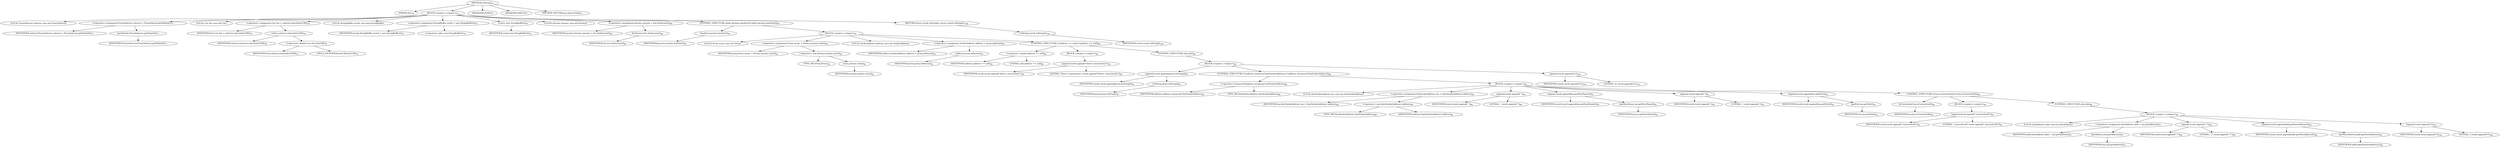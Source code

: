 digraph "toString" {  
"74" [label = <(METHOD,toString)<SUB>76</SUB>> ]
"75" [label = <(PARAM,this)<SUB>76</SUB>> ]
"76" [label = <(BLOCK,&lt;empty&gt;,&lt;empty&gt;)<SUB>76</SUB>> ]
"77" [label = <(LOCAL,ProxySelector selector: java.net.ProxySelector)> ]
"78" [label = <(&lt;operator&gt;.assignment,ProxySelector selector = ProxySelector.getDefault())<SUB>77</SUB>> ]
"79" [label = <(IDENTIFIER,selector,ProxySelector selector = ProxySelector.getDefault())<SUB>77</SUB>> ]
"80" [label = <(getDefault,ProxySelector.getDefault())<SUB>77</SUB>> ]
"81" [label = <(IDENTIFIER,ProxySelector,ProxySelector.getDefault())<SUB>77</SUB>> ]
"82" [label = <(LOCAL,List list: java.util.List)> ]
"83" [label = <(&lt;operator&gt;.assignment,List list = selector.select(destURI))<SUB>78</SUB>> ]
"84" [label = <(IDENTIFIER,list,List list = selector.select(destURI))<SUB>78</SUB>> ]
"85" [label = <(select,selector.select(destURI))<SUB>78</SUB>> ]
"86" [label = <(IDENTIFIER,selector,selector.select(destURI))<SUB>78</SUB>> ]
"87" [label = <(&lt;operator&gt;.fieldAccess,this.destURI)<SUB>78</SUB>> ]
"88" [label = <(IDENTIFIER,this,selector.select(destURI))<SUB>78</SUB>> ]
"89" [label = <(FIELD_IDENTIFIER,destURI,destURI)<SUB>78</SUB>> ]
"9" [label = <(LOCAL,StringBuffer result: java.lang.StringBuffer)> ]
"90" [label = <(&lt;operator&gt;.assignment,StringBuffer result = new StringBuffer())<SUB>79</SUB>> ]
"91" [label = <(IDENTIFIER,result,StringBuffer result = new StringBuffer())<SUB>79</SUB>> ]
"92" [label = <(&lt;operator&gt;.alloc,new StringBuffer())<SUB>79</SUB>> ]
"93" [label = <(&lt;init&gt;,new StringBuffer())<SUB>79</SUB>> ]
"8" [label = <(IDENTIFIER,result,new StringBuffer())<SUB>79</SUB>> ]
"94" [label = <(LOCAL,Iterator proxies: java.util.Iterator)> ]
"95" [label = <(&lt;operator&gt;.assignment,Iterator proxies = list.listIterator())<SUB>80</SUB>> ]
"96" [label = <(IDENTIFIER,proxies,Iterator proxies = list.listIterator())<SUB>80</SUB>> ]
"97" [label = <(listIterator,list.listIterator())<SUB>80</SUB>> ]
"98" [label = <(IDENTIFIER,list,list.listIterator())<SUB>80</SUB>> ]
"99" [label = <(CONTROL_STRUCTURE,while (proxies.hasNext()),while (proxies.hasNext()))<SUB>81</SUB>> ]
"100" [label = <(hasNext,proxies.hasNext())<SUB>81</SUB>> ]
"101" [label = <(IDENTIFIER,proxies,proxies.hasNext())<SUB>81</SUB>> ]
"102" [label = <(BLOCK,&lt;empty&gt;,&lt;empty&gt;)<SUB>81</SUB>> ]
"103" [label = <(LOCAL,Proxy proxy: java.net.Proxy)> ]
"104" [label = <(&lt;operator&gt;.assignment,Proxy proxy = (Proxy) proxies.next())<SUB>82</SUB>> ]
"105" [label = <(IDENTIFIER,proxy,Proxy proxy = (Proxy) proxies.next())<SUB>82</SUB>> ]
"106" [label = <(&lt;operator&gt;.cast,(Proxy) proxies.next())<SUB>82</SUB>> ]
"107" [label = <(TYPE_REF,Proxy,Proxy)<SUB>82</SUB>> ]
"108" [label = <(next,proxies.next())<SUB>82</SUB>> ]
"109" [label = <(IDENTIFIER,proxies,proxies.next())<SUB>82</SUB>> ]
"110" [label = <(LOCAL,SocketAddress address: java.net.SocketAddress)> ]
"111" [label = <(&lt;operator&gt;.assignment,SocketAddress address = proxy.address())<SUB>83</SUB>> ]
"112" [label = <(IDENTIFIER,address,SocketAddress address = proxy.address())<SUB>83</SUB>> ]
"113" [label = <(address,proxy.address())<SUB>83</SUB>> ]
"114" [label = <(IDENTIFIER,proxy,proxy.address())<SUB>83</SUB>> ]
"115" [label = <(CONTROL_STRUCTURE,if (address == null),if (address == null))<SUB>84</SUB>> ]
"116" [label = <(&lt;operator&gt;.equals,address == null)<SUB>84</SUB>> ]
"117" [label = <(IDENTIFIER,address,address == null)<SUB>84</SUB>> ]
"118" [label = <(LITERAL,null,address == null)<SUB>84</SUB>> ]
"119" [label = <(BLOCK,&lt;empty&gt;,&lt;empty&gt;)<SUB>84</SUB>> ]
"120" [label = <(append,result.append(&quot;Direct connection\n&quot;))<SUB>85</SUB>> ]
"121" [label = <(IDENTIFIER,result,result.append(&quot;Direct connection\n&quot;))<SUB>85</SUB>> ]
"122" [label = <(LITERAL,&quot;Direct connection\n&quot;,result.append(&quot;Direct connection\n&quot;))<SUB>85</SUB>> ]
"123" [label = <(CONTROL_STRUCTURE,else,else)<SUB>86</SUB>> ]
"124" [label = <(BLOCK,&lt;empty&gt;,&lt;empty&gt;)<SUB>86</SUB>> ]
"125" [label = <(append,result.append(proxy.toString()))<SUB>87</SUB>> ]
"126" [label = <(IDENTIFIER,result,result.append(proxy.toString()))<SUB>87</SUB>> ]
"127" [label = <(toString,proxy.toString())<SUB>87</SUB>> ]
"128" [label = <(IDENTIFIER,proxy,proxy.toString())<SUB>87</SUB>> ]
"129" [label = <(CONTROL_STRUCTURE,if (address instanceof InetSocketAddress),if (address instanceof InetSocketAddress))<SUB>88</SUB>> ]
"130" [label = <(&lt;operator&gt;.instanceOf,address instanceof InetSocketAddress)<SUB>88</SUB>> ]
"131" [label = <(IDENTIFIER,address,address instanceof InetSocketAddress)<SUB>88</SUB>> ]
"132" [label = <(TYPE_REF,InetSocketAddress,InetSocketAddress)<SUB>88</SUB>> ]
"133" [label = <(BLOCK,&lt;empty&gt;,&lt;empty&gt;)<SUB>88</SUB>> ]
"134" [label = <(LOCAL,InetSocketAddress ina: java.net.InetSocketAddress)> ]
"135" [label = <(&lt;operator&gt;.assignment,InetSocketAddress ina = (InetSocketAddress) address)<SUB>89</SUB>> ]
"136" [label = <(IDENTIFIER,ina,InetSocketAddress ina = (InetSocketAddress) address)<SUB>89</SUB>> ]
"137" [label = <(&lt;operator&gt;.cast,(InetSocketAddress) address)<SUB>89</SUB>> ]
"138" [label = <(TYPE_REF,InetSocketAddress,InetSocketAddress)<SUB>89</SUB>> ]
"139" [label = <(IDENTIFIER,address,(InetSocketAddress) address)<SUB>89</SUB>> ]
"140" [label = <(append,result.append(' '))<SUB>90</SUB>> ]
"141" [label = <(IDENTIFIER,result,result.append(' '))<SUB>90</SUB>> ]
"142" [label = <(LITERAL,' ',result.append(' '))<SUB>90</SUB>> ]
"143" [label = <(append,result.append(ina.getHostName()))<SUB>91</SUB>> ]
"144" [label = <(IDENTIFIER,result,result.append(ina.getHostName()))<SUB>91</SUB>> ]
"145" [label = <(getHostName,ina.getHostName())<SUB>91</SUB>> ]
"146" [label = <(IDENTIFIER,ina,ina.getHostName())<SUB>91</SUB>> ]
"147" [label = <(append,result.append(':'))<SUB>92</SUB>> ]
"148" [label = <(IDENTIFIER,result,result.append(':'))<SUB>92</SUB>> ]
"149" [label = <(LITERAL,':',result.append(':'))<SUB>92</SUB>> ]
"150" [label = <(append,result.append(ina.getPort()))<SUB>93</SUB>> ]
"151" [label = <(IDENTIFIER,result,result.append(ina.getPort()))<SUB>93</SUB>> ]
"152" [label = <(getPort,ina.getPort())<SUB>93</SUB>> ]
"153" [label = <(IDENTIFIER,ina,ina.getPort())<SUB>93</SUB>> ]
"154" [label = <(CONTROL_STRUCTURE,if (ina.isUnresolved()),if (ina.isUnresolved()))<SUB>94</SUB>> ]
"155" [label = <(isUnresolved,ina.isUnresolved())<SUB>94</SUB>> ]
"156" [label = <(IDENTIFIER,ina,ina.isUnresolved())<SUB>94</SUB>> ]
"157" [label = <(BLOCK,&lt;empty&gt;,&lt;empty&gt;)<SUB>94</SUB>> ]
"158" [label = <(append,result.append(&quot; [unresolved]&quot;))<SUB>95</SUB>> ]
"159" [label = <(IDENTIFIER,result,result.append(&quot; [unresolved]&quot;))<SUB>95</SUB>> ]
"160" [label = <(LITERAL,&quot; [unresolved]&quot;,result.append(&quot; [unresolved]&quot;))<SUB>95</SUB>> ]
"161" [label = <(CONTROL_STRUCTURE,else,else)<SUB>96</SUB>> ]
"162" [label = <(BLOCK,&lt;empty&gt;,&lt;empty&gt;)<SUB>96</SUB>> ]
"163" [label = <(LOCAL,InetAddress addr: java.net.InetAddress)> ]
"164" [label = <(&lt;operator&gt;.assignment,InetAddress addr = ina.getAddress())<SUB>97</SUB>> ]
"165" [label = <(IDENTIFIER,addr,InetAddress addr = ina.getAddress())<SUB>97</SUB>> ]
"166" [label = <(getAddress,ina.getAddress())<SUB>97</SUB>> ]
"167" [label = <(IDENTIFIER,ina,ina.getAddress())<SUB>97</SUB>> ]
"168" [label = <(append,result.append(&quot; [&quot;))<SUB>98</SUB>> ]
"169" [label = <(IDENTIFIER,result,result.append(&quot; [&quot;))<SUB>98</SUB>> ]
"170" [label = <(LITERAL,&quot; [&quot;,result.append(&quot; [&quot;))<SUB>98</SUB>> ]
"171" [label = <(append,result.append(addr.getHostAddress()))<SUB>99</SUB>> ]
"172" [label = <(IDENTIFIER,result,result.append(addr.getHostAddress()))<SUB>99</SUB>> ]
"173" [label = <(getHostAddress,addr.getHostAddress())<SUB>99</SUB>> ]
"174" [label = <(IDENTIFIER,addr,addr.getHostAddress())<SUB>99</SUB>> ]
"175" [label = <(append,result.append(']'))<SUB>100</SUB>> ]
"176" [label = <(IDENTIFIER,result,result.append(']'))<SUB>100</SUB>> ]
"177" [label = <(LITERAL,']',result.append(']'))<SUB>100</SUB>> ]
"178" [label = <(append,result.append('\n'))<SUB>103</SUB>> ]
"179" [label = <(IDENTIFIER,result,result.append('\n'))<SUB>103</SUB>> ]
"180" [label = <(LITERAL,'\n',result.append('\n'))<SUB>103</SUB>> ]
"181" [label = <(RETURN,return result.toString();,return result.toString();)<SUB>106</SUB>> ]
"182" [label = <(toString,result.toString())<SUB>106</SUB>> ]
"183" [label = <(IDENTIFIER,result,result.toString())<SUB>106</SUB>> ]
"184" [label = <(MODIFIER,PUBLIC)> ]
"185" [label = <(MODIFIER,VIRTUAL)> ]
"186" [label = <(METHOD_RETURN,java.lang.String)<SUB>76</SUB>> ]
  "74" -> "75" 
  "74" -> "76" 
  "74" -> "184" 
  "74" -> "185" 
  "74" -> "186" 
  "76" -> "77" 
  "76" -> "78" 
  "76" -> "82" 
  "76" -> "83" 
  "76" -> "9" 
  "76" -> "90" 
  "76" -> "93" 
  "76" -> "94" 
  "76" -> "95" 
  "76" -> "99" 
  "76" -> "181" 
  "78" -> "79" 
  "78" -> "80" 
  "80" -> "81" 
  "83" -> "84" 
  "83" -> "85" 
  "85" -> "86" 
  "85" -> "87" 
  "87" -> "88" 
  "87" -> "89" 
  "90" -> "91" 
  "90" -> "92" 
  "93" -> "8" 
  "95" -> "96" 
  "95" -> "97" 
  "97" -> "98" 
  "99" -> "100" 
  "99" -> "102" 
  "100" -> "101" 
  "102" -> "103" 
  "102" -> "104" 
  "102" -> "110" 
  "102" -> "111" 
  "102" -> "115" 
  "104" -> "105" 
  "104" -> "106" 
  "106" -> "107" 
  "106" -> "108" 
  "108" -> "109" 
  "111" -> "112" 
  "111" -> "113" 
  "113" -> "114" 
  "115" -> "116" 
  "115" -> "119" 
  "115" -> "123" 
  "116" -> "117" 
  "116" -> "118" 
  "119" -> "120" 
  "120" -> "121" 
  "120" -> "122" 
  "123" -> "124" 
  "124" -> "125" 
  "124" -> "129" 
  "124" -> "178" 
  "125" -> "126" 
  "125" -> "127" 
  "127" -> "128" 
  "129" -> "130" 
  "129" -> "133" 
  "130" -> "131" 
  "130" -> "132" 
  "133" -> "134" 
  "133" -> "135" 
  "133" -> "140" 
  "133" -> "143" 
  "133" -> "147" 
  "133" -> "150" 
  "133" -> "154" 
  "135" -> "136" 
  "135" -> "137" 
  "137" -> "138" 
  "137" -> "139" 
  "140" -> "141" 
  "140" -> "142" 
  "143" -> "144" 
  "143" -> "145" 
  "145" -> "146" 
  "147" -> "148" 
  "147" -> "149" 
  "150" -> "151" 
  "150" -> "152" 
  "152" -> "153" 
  "154" -> "155" 
  "154" -> "157" 
  "154" -> "161" 
  "155" -> "156" 
  "157" -> "158" 
  "158" -> "159" 
  "158" -> "160" 
  "161" -> "162" 
  "162" -> "163" 
  "162" -> "164" 
  "162" -> "168" 
  "162" -> "171" 
  "162" -> "175" 
  "164" -> "165" 
  "164" -> "166" 
  "166" -> "167" 
  "168" -> "169" 
  "168" -> "170" 
  "171" -> "172" 
  "171" -> "173" 
  "173" -> "174" 
  "175" -> "176" 
  "175" -> "177" 
  "178" -> "179" 
  "178" -> "180" 
  "181" -> "182" 
  "182" -> "183" 
}
